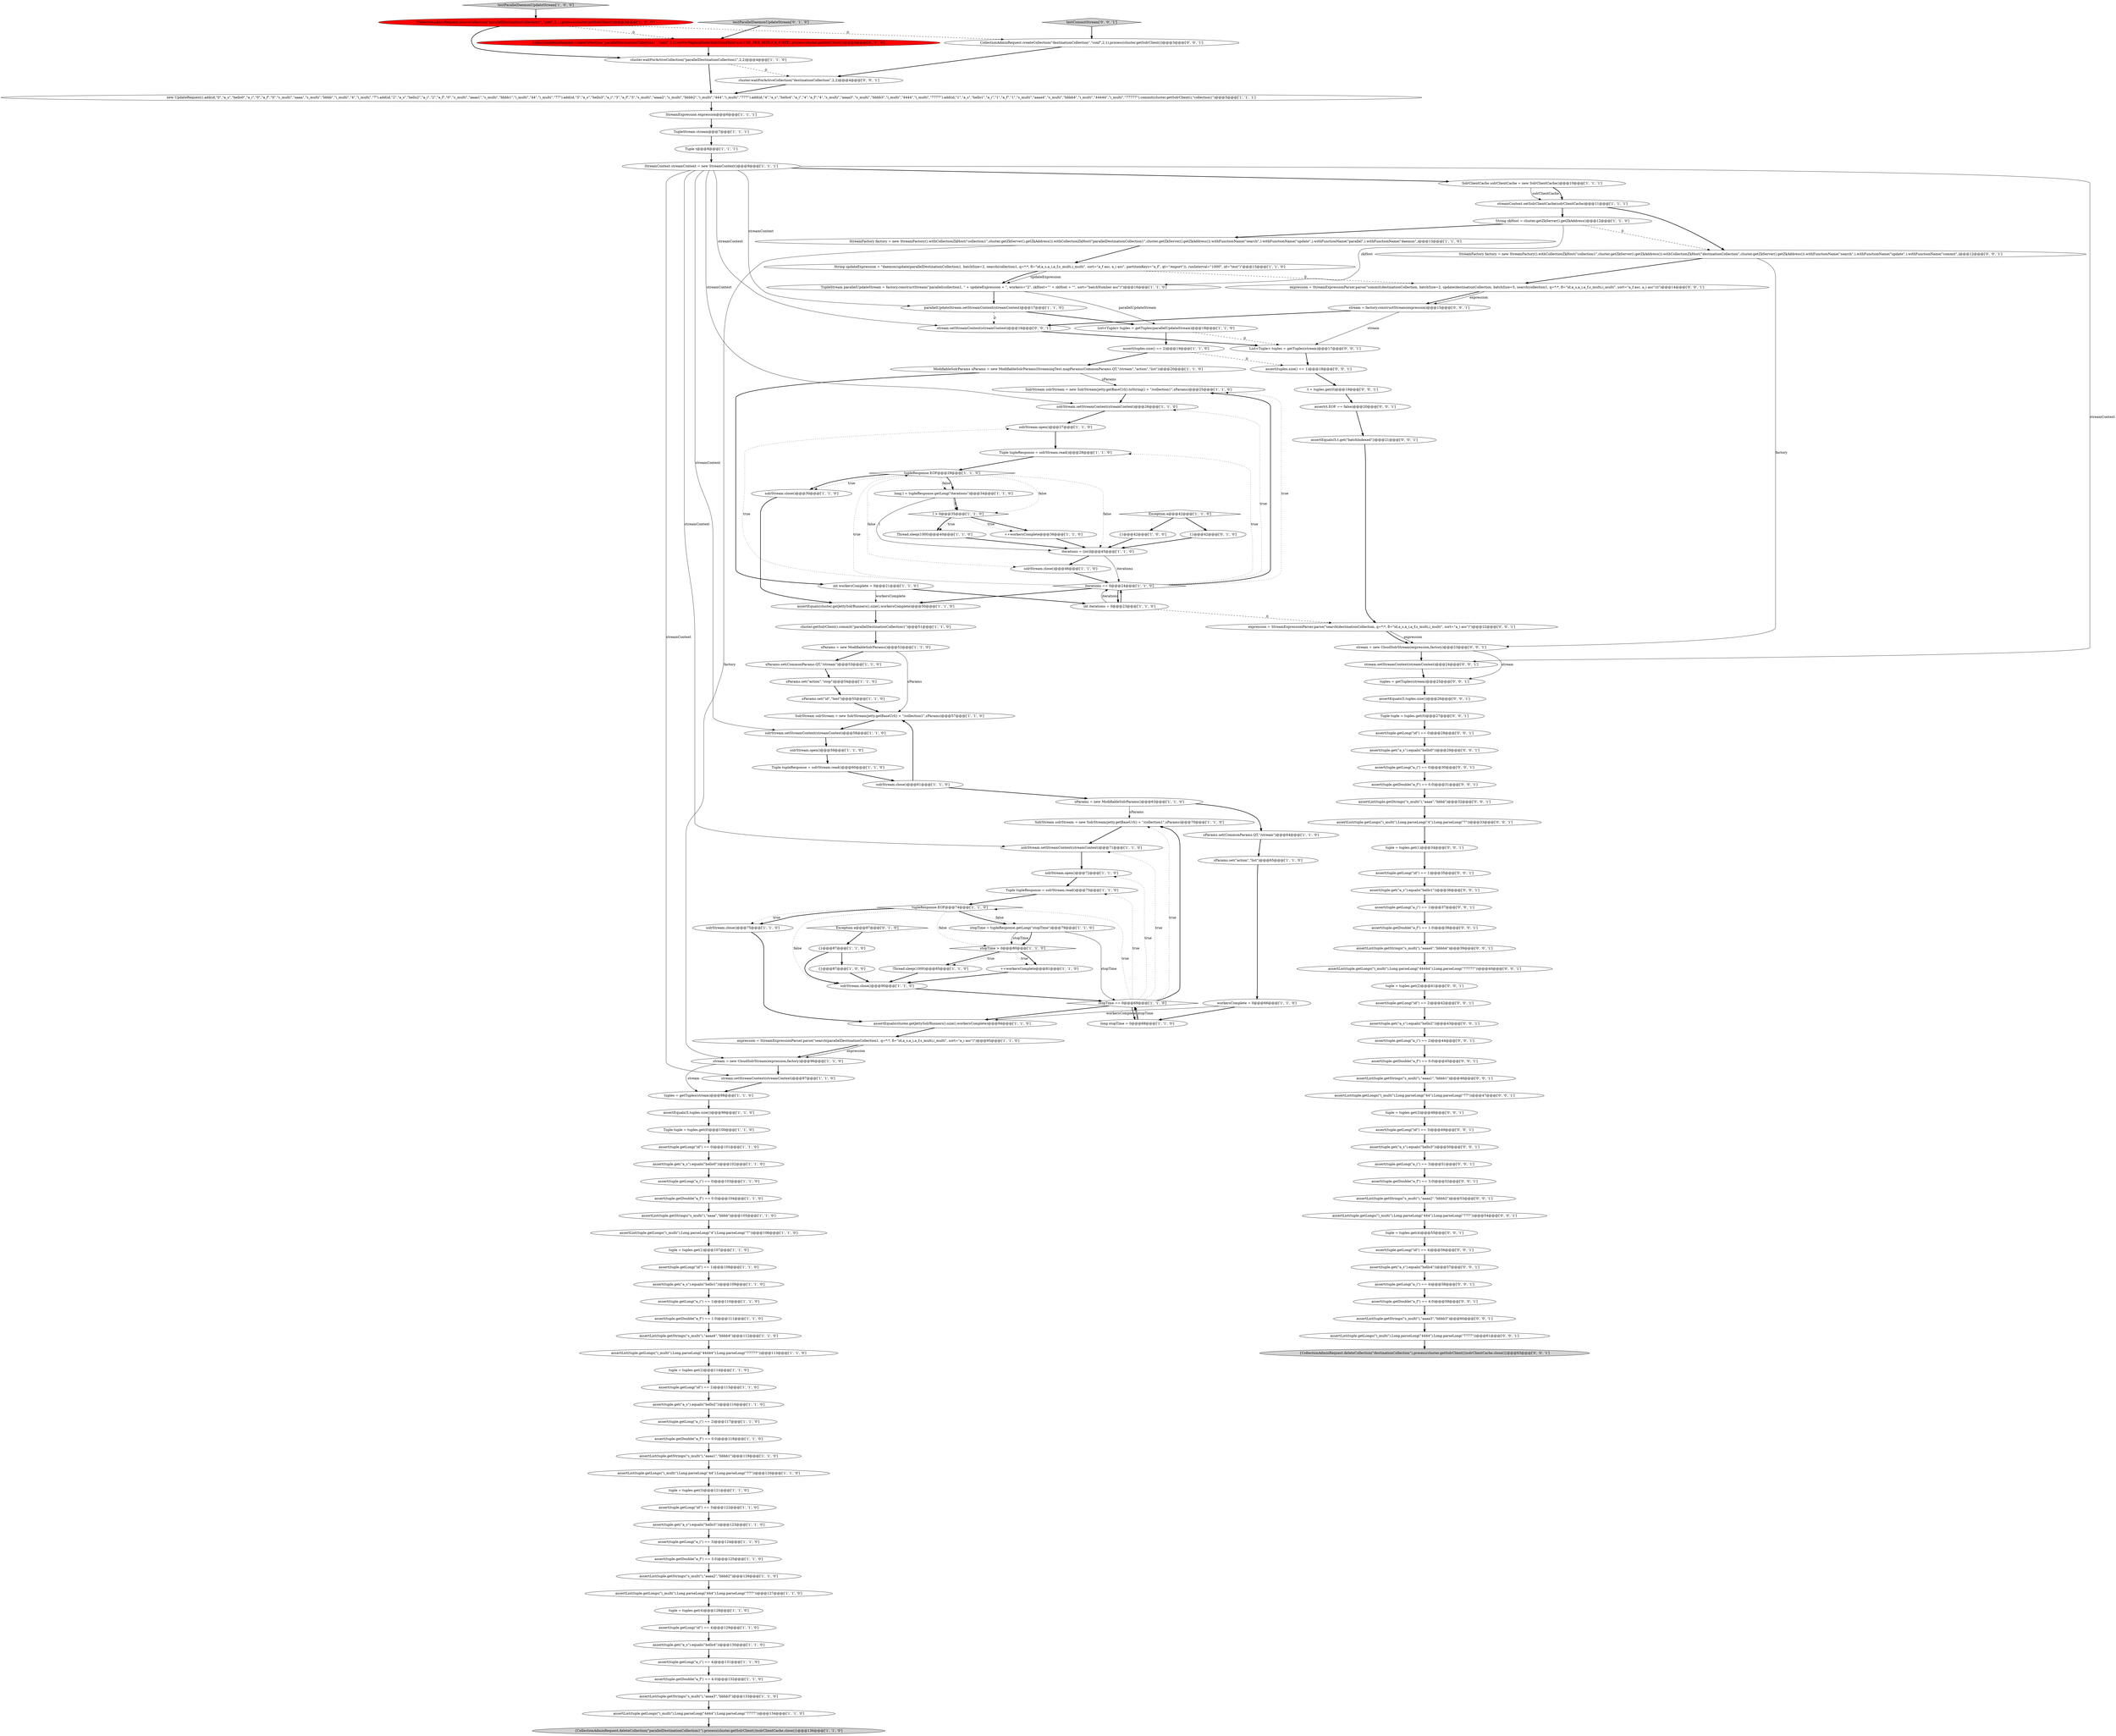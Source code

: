 digraph {
62 [style = filled, label = "solrStream.close()@@@30@@@['1', '1', '0']", fillcolor = white, shape = ellipse image = "AAA0AAABBB1BBB"];
83 [style = filled, label = "{CollectionAdminRequest.deleteCollection(\"parallelDestinationCollection1\").process(cluster.getSolrClient())solrClientCache.close()}@@@136@@@['1', '1', '0']", fillcolor = lightgray, shape = ellipse image = "AAA0AAABBB1BBB"];
85 [style = filled, label = "solrStream.setStreamContext(streamContext)@@@58@@@['1', '1', '0']", fillcolor = white, shape = ellipse image = "AAA0AAABBB1BBB"];
129 [style = filled, label = "assert(tuple.getDouble(\"a_f\") == 0.0)@@@45@@@['0', '0', '1']", fillcolor = white, shape = ellipse image = "AAA0AAABBB3BBB"];
122 [style = filled, label = "assertList(tuple.getStrings(\"s_multi\"),\"aaaa\",\"bbbb\")@@@32@@@['0', '0', '1']", fillcolor = white, shape = ellipse image = "AAA0AAABBB3BBB"];
76 [style = filled, label = "TupleStream stream@@@7@@@['1', '1', '1']", fillcolor = white, shape = ellipse image = "AAA0AAABBB1BBB"];
107 [style = filled, label = "Exception e@@@87@@@['0', '1', '0']", fillcolor = white, shape = diamond image = "AAA0AAABBB2BBB"];
51 [style = filled, label = "workersComplete = 0@@@66@@@['1', '1', '0']", fillcolor = white, shape = ellipse image = "AAA0AAABBB1BBB"];
148 [style = filled, label = "assert(tuple.getLong(\"a_i\") == 1)@@@37@@@['0', '0', '1']", fillcolor = white, shape = ellipse image = "AAA0AAABBB3BBB"];
109 [style = filled, label = "{}@@@42@@@['0', '1', '0']", fillcolor = white, shape = ellipse image = "AAA0AAABBB2BBB"];
157 [style = filled, label = "tuple = tuples.get(2)@@@41@@@['0', '0', '1']", fillcolor = white, shape = ellipse image = "AAA0AAABBB3BBB"];
43 [style = filled, label = "SolrStream solrStream = new SolrStream(jetty.getBaseUrl() + \"/collection1\",sParams)@@@57@@@['1', '1', '0']", fillcolor = white, shape = ellipse image = "AAA0AAABBB1BBB"];
23 [style = filled, label = "assert(tuple.get(\"a_s\").equals(\"hello4\"))@@@130@@@['1', '1', '0']", fillcolor = white, shape = ellipse image = "AAA0AAABBB1BBB"];
48 [style = filled, label = "{}@@@87@@@['1', '1', '0']", fillcolor = white, shape = ellipse image = "AAA0AAABBB1BBB"];
73 [style = filled, label = "assert(tuple.getLong(\"a_i\") == 3)@@@124@@@['1', '1', '0']", fillcolor = white, shape = ellipse image = "AAA0AAABBB1BBB"];
108 [style = filled, label = "testParallelDaemonUpdateStream['0', '1', '0']", fillcolor = lightgray, shape = diamond image = "AAA0AAABBB2BBB"];
16 [style = filled, label = "assert(tuple.getLong(\"a_i\") == 4)@@@131@@@['1', '1', '0']", fillcolor = white, shape = ellipse image = "AAA0AAABBB1BBB"];
2 [style = filled, label = "assert(tuple.get(\"a_s\").equals(\"hello1\"))@@@109@@@['1', '1', '0']", fillcolor = white, shape = ellipse image = "AAA0AAABBB1BBB"];
59 [style = filled, label = "stopTime > 0@@@80@@@['1', '1', '0']", fillcolor = white, shape = diamond image = "AAA0AAABBB1BBB"];
149 [style = filled, label = "assert(tuple.getDouble(\"a_f\") == 0.0)@@@31@@@['0', '0', '1']", fillcolor = white, shape = ellipse image = "AAA0AAABBB3BBB"];
24 [style = filled, label = "assert(tuple.getLong(\"a_i\") == 0)@@@103@@@['1', '1', '0']", fillcolor = white, shape = ellipse image = "AAA0AAABBB1BBB"];
87 [style = filled, label = "tuple = tuples.get(2)@@@114@@@['1', '1', '0']", fillcolor = white, shape = ellipse image = "AAA0AAABBB1BBB"];
144 [style = filled, label = "tuple = tuples.get(1)@@@34@@@['0', '0', '1']", fillcolor = white, shape = ellipse image = "AAA0AAABBB3BBB"];
47 [style = filled, label = "assertList(tuple.getLongs(\"i_multi\"),Long.parseLong(\"44\"),Long.parseLong(\"77\"))@@@120@@@['1', '1', '0']", fillcolor = white, shape = ellipse image = "AAA0AAABBB1BBB"];
86 [style = filled, label = "solrStream.close()@@@90@@@['1', '1', '0']", fillcolor = white, shape = ellipse image = "AAA0AAABBB1BBB"];
6 [style = filled, label = "assert(tuple.getDouble(\"a_f\") == 1.0)@@@111@@@['1', '1', '0']", fillcolor = white, shape = ellipse image = "AAA0AAABBB1BBB"];
9 [style = filled, label = "++workersComplete@@@36@@@['1', '1', '0']", fillcolor = white, shape = ellipse image = "AAA0AAABBB1BBB"];
14 [style = filled, label = "solrStream.close()@@@61@@@['1', '1', '0']", fillcolor = white, shape = ellipse image = "AAA0AAABBB1BBB"];
135 [style = filled, label = "assert(tuple.getLong(\"a_i\") == 3)@@@51@@@['0', '0', '1']", fillcolor = white, shape = ellipse image = "AAA0AAABBB3BBB"];
147 [style = filled, label = "assertList(tuple.getLongs(\"i_multi\"),Long.parseLong(\"44444\"),Long.parseLong(\"77777\"))@@@40@@@['0', '0', '1']", fillcolor = white, shape = ellipse image = "AAA0AAABBB3BBB"];
95 [style = filled, label = "assert(tuple.getLong(\"id\") == 0)@@@101@@@['1', '1', '0']", fillcolor = white, shape = ellipse image = "AAA0AAABBB1BBB"];
120 [style = filled, label = "assertList(tuple.getStrings(\"s_multi\"),\"aaaa1\",\"bbbb1\")@@@46@@@['0', '0', '1']", fillcolor = white, shape = ellipse image = "AAA0AAABBB3BBB"];
11 [style = filled, label = "sParams = new ModifiableSolrParams()@@@52@@@['1', '1', '0']", fillcolor = white, shape = ellipse image = "AAA0AAABBB1BBB"];
141 [style = filled, label = "t = tuples.get(0)@@@19@@@['0', '0', '1']", fillcolor = white, shape = ellipse image = "AAA0AAABBB3BBB"];
79 [style = filled, label = "assert(tuple.getLong(\"id\") == 3)@@@122@@@['1', '1', '0']", fillcolor = white, shape = ellipse image = "AAA0AAABBB1BBB"];
127 [style = filled, label = "assert(tuple.getDouble(\"a_f\") == 3.0)@@@52@@@['0', '0', '1']", fillcolor = white, shape = ellipse image = "AAA0AAABBB3BBB"];
114 [style = filled, label = "assertList(tuple.getLongs(\"i_multi\"),Long.parseLong(\"44\"),Long.parseLong(\"77\"))@@@47@@@['0', '0', '1']", fillcolor = white, shape = ellipse image = "AAA0AAABBB3BBB"];
27 [style = filled, label = "sParams.set(\"action\",\"list\")@@@65@@@['1', '1', '0']", fillcolor = white, shape = ellipse image = "AAA0AAABBB1BBB"];
65 [style = filled, label = "StreamExpression expression@@@6@@@['1', '1', '1']", fillcolor = white, shape = ellipse image = "AAA0AAABBB1BBB"];
93 [style = filled, label = "testParallelDaemonUpdateStream['1', '0', '0']", fillcolor = lightgray, shape = diamond image = "AAA0AAABBB1BBB"];
10 [style = filled, label = "expression = StreamExpressionParser.parse(\"search(parallelDestinationCollection1, q=*:*, fl=\"id,a_s,a_i,a_f,s_multi,i_multi\", sort=\"a_i asc\")\")@@@95@@@['1', '1', '0']", fillcolor = white, shape = ellipse image = "AAA0AAABBB1BBB"];
22 [style = filled, label = "sParams.set(CommonParams.QT,\"/stream\")@@@53@@@['1', '1', '0']", fillcolor = white, shape = ellipse image = "AAA0AAABBB1BBB"];
63 [style = filled, label = "assert(tuple.getDouble(\"a_f\") == 0.0)@@@118@@@['1', '1', '0']", fillcolor = white, shape = ellipse image = "AAA0AAABBB1BBB"];
42 [style = filled, label = "parallelUpdateStream.setStreamContext(streamContext)@@@17@@@['1', '1', '0']", fillcolor = white, shape = ellipse image = "AAA0AAABBB1BBB"];
140 [style = filled, label = "testCommitStream['0', '0', '1']", fillcolor = lightgray, shape = diamond image = "AAA0AAABBB3BBB"];
17 [style = filled, label = "assertEquals(cluster.getJettySolrRunners().size(),workersComplete)@@@94@@@['1', '1', '0']", fillcolor = white, shape = ellipse image = "AAA0AAABBB1BBB"];
12 [style = filled, label = "assertList(tuple.getLongs(\"i_multi\"),Long.parseLong(\"44444\"),Long.parseLong(\"77777\"))@@@113@@@['1', '1', '0']", fillcolor = white, shape = ellipse image = "AAA0AAABBB1BBB"];
44 [style = filled, label = "assertList(tuple.getStrings(\"s_multi\"),\"aaaa3\",\"bbbb3\")@@@133@@@['1', '1', '0']", fillcolor = white, shape = ellipse image = "AAA0AAABBB1BBB"];
41 [style = filled, label = "Exception e@@@42@@@['1', '1', '0']", fillcolor = white, shape = diamond image = "AAA0AAABBB1BBB"];
15 [style = filled, label = "assert(tuple.getDouble(\"a_f\") == 0.0)@@@104@@@['1', '1', '0']", fillcolor = white, shape = ellipse image = "AAA0AAABBB1BBB"];
92 [style = filled, label = "StreamContext streamContext = new StreamContext()@@@9@@@['1', '1', '1']", fillcolor = white, shape = ellipse image = "AAA0AAABBB1BBB"];
121 [style = filled, label = "stream.setStreamContext(streamContext)@@@24@@@['0', '0', '1']", fillcolor = white, shape = ellipse image = "AAA0AAABBB3BBB"];
52 [style = filled, label = "assert(tuple.getLong(\"a_i\") == 1)@@@110@@@['1', '1', '0']", fillcolor = white, shape = ellipse image = "AAA0AAABBB1BBB"];
158 [style = filled, label = "assert(tuple.get(\"a_s\").equals(\"hello2\"))@@@43@@@['0', '0', '1']", fillcolor = white, shape = ellipse image = "AAA0AAABBB3BBB"];
71 [style = filled, label = "assert(tuple.get(\"a_s\").equals(\"hello0\"))@@@102@@@['1', '1', '0']", fillcolor = white, shape = ellipse image = "AAA0AAABBB1BBB"];
49 [style = filled, label = "assertEquals(5,tuples.size())@@@99@@@['1', '1', '0']", fillcolor = white, shape = ellipse image = "AAA0AAABBB1BBB"];
132 [style = filled, label = "assert(tuple.getDouble(\"a_f\") == 4.0)@@@59@@@['0', '0', '1']", fillcolor = white, shape = ellipse image = "AAA0AAABBB3BBB"];
38 [style = filled, label = "assert(tuple.get(\"a_s\").equals(\"hello2\"))@@@116@@@['1', '1', '0']", fillcolor = white, shape = ellipse image = "AAA0AAABBB1BBB"];
4 [style = filled, label = "solrStream.open()@@@72@@@['1', '1', '0']", fillcolor = white, shape = ellipse image = "AAA0AAABBB1BBB"];
77 [style = filled, label = "Tuple t@@@8@@@['1', '1', '1']", fillcolor = white, shape = ellipse image = "AAA0AAABBB1BBB"];
101 [style = filled, label = "cluster.waitForActiveCollection(\"parallelDestinationCollection1\",2,2)@@@4@@@['1', '1', '0']", fillcolor = white, shape = ellipse image = "AAA0AAABBB1BBB"];
139 [style = filled, label = "assertList(tuple.getLongs(\"i_multi\"),Long.parseLong(\"4444\"),Long.parseLong(\"7777\"))@@@61@@@['0', '0', '1']", fillcolor = white, shape = ellipse image = "AAA0AAABBB3BBB"];
37 [style = filled, label = "tuple = tuples.get(1)@@@107@@@['1', '1', '0']", fillcolor = white, shape = ellipse image = "AAA0AAABBB1BBB"];
53 [style = filled, label = "String zkHost = cluster.getZkServer().getZkAddress()@@@12@@@['1', '1', '0']", fillcolor = white, shape = ellipse image = "AAA0AAABBB1BBB"];
66 [style = filled, label = "Tuple tuple = tuples.get(0)@@@100@@@['1', '1', '0']", fillcolor = white, shape = ellipse image = "AAA0AAABBB1BBB"];
54 [style = filled, label = "assert(tuple.getLong(\"a_i\") == 2)@@@117@@@['1', '1', '0']", fillcolor = white, shape = ellipse image = "AAA0AAABBB1BBB"];
88 [style = filled, label = "Thread.sleep(1000)@@@40@@@['1', '1', '0']", fillcolor = white, shape = ellipse image = "AAA0AAABBB1BBB"];
7 [style = filled, label = "SolrStream solrStream = new SolrStream(jetty.getBaseUrl().toString() + \"/collection1\",sParams)@@@25@@@['1', '1', '0']", fillcolor = white, shape = ellipse image = "AAA0AAABBB1BBB"];
32 [style = filled, label = "TupleStream parallelUpdateStream = factory.constructStream(\"parallel(collection1, \" + updateExpression + \", workers=\"2\", zkHost=\"\" + zkHost + \"\", sort=\"batchNumber asc\")\")@@@16@@@['1', '1', '0']", fillcolor = white, shape = ellipse image = "AAA0AAABBB1BBB"];
138 [style = filled, label = "assert(tuple.getLong(\"a_i\") == 0)@@@30@@@['0', '0', '1']", fillcolor = white, shape = ellipse image = "AAA0AAABBB3BBB"];
61 [style = filled, label = "int workersComplete = 0@@@21@@@['1', '1', '0']", fillcolor = white, shape = ellipse image = "AAA0AAABBB1BBB"];
45 [style = filled, label = "solrStream.setStreamContext(streamContext)@@@26@@@['1', '1', '0']", fillcolor = white, shape = ellipse image = "AAA0AAABBB1BBB"];
35 [style = filled, label = "l > 0@@@35@@@['1', '1', '0']", fillcolor = white, shape = diamond image = "AAA0AAABBB1BBB"];
94 [style = filled, label = "StreamFactory factory = new StreamFactory().withCollectionZkHost(\"collection1\",cluster.getZkServer().getZkAddress()).withCollectionZkHost(\"parallelDestinationCollection1\",cluster.getZkServer().getZkAddress()).withFunctionName(\"search\",).withFunctionName(\"update\",).withFunctionName(\"parallel\",).withFunctionName(\"daemon\",)@@@13@@@['1', '1', '0']", fillcolor = white, shape = ellipse image = "AAA0AAABBB1BBB"];
150 [style = filled, label = "stream = factory.constructStream(expression)@@@15@@@['0', '0', '1']", fillcolor = white, shape = ellipse image = "AAA0AAABBB3BBB"];
123 [style = filled, label = "tuples = getTuples(stream)@@@25@@@['0', '0', '1']", fillcolor = white, shape = ellipse image = "AAA0AAABBB3BBB"];
96 [style = filled, label = "assert(tuple.getLong(\"id\") == 4)@@@129@@@['1', '1', '0']", fillcolor = white, shape = ellipse image = "AAA0AAABBB1BBB"];
159 [style = filled, label = "assert(tuple.getDouble(\"a_f\") == 1.0)@@@38@@@['0', '0', '1']", fillcolor = white, shape = ellipse image = "AAA0AAABBB3BBB"];
89 [style = filled, label = "int iterations = 0@@@23@@@['1', '1', '0']", fillcolor = white, shape = ellipse image = "AAA0AAABBB1BBB"];
60 [style = filled, label = "stopTime = tupleResponse.getLong(\"stopTime\")@@@79@@@['1', '1', '0']", fillcolor = white, shape = ellipse image = "AAA0AAABBB1BBB"];
78 [style = filled, label = "tupleResponse.EOF@@@29@@@['1', '1', '0']", fillcolor = white, shape = diamond image = "AAA0AAABBB1BBB"];
113 [style = filled, label = "assertList(tuple.getStrings(\"s_multi\"),\"aaaa2\",\"bbbb2\")@@@53@@@['0', '0', '1']", fillcolor = white, shape = ellipse image = "AAA0AAABBB3BBB"];
115 [style = filled, label = "assert(tuple.getLong(\"a_i\") == 4)@@@58@@@['0', '0', '1']", fillcolor = white, shape = ellipse image = "AAA0AAABBB3BBB"];
161 [style = filled, label = "tuple = tuples.get(4)@@@55@@@['0', '0', '1']", fillcolor = white, shape = ellipse image = "AAA0AAABBB3BBB"];
163 [style = filled, label = "assert(tuple.getLong(\"a_i\") == 2)@@@44@@@['0', '0', '1']", fillcolor = white, shape = ellipse image = "AAA0AAABBB3BBB"];
8 [style = filled, label = "stream = new CloudSolrStream(expression,factory)@@@96@@@['1', '1', '0']", fillcolor = white, shape = ellipse image = "AAA0AAABBB1BBB"];
80 [style = filled, label = "assertList(tuple.getStrings(\"s_multi\"),\"aaaa4\",\"bbbb4\")@@@112@@@['1', '1', '0']", fillcolor = white, shape = ellipse image = "AAA0AAABBB1BBB"];
136 [style = filled, label = "StreamFactory factory = new StreamFactory().withCollectionZkHost(\"collection1\",cluster.getZkServer().getZkAddress()).withCollectionZkHost(\"destinationCollection\",cluster.getZkServer().getZkAddress()).withFunctionName(\"search\",).withFunctionName(\"update\",).withFunctionName(\"commit\",)@@@12@@@['0', '0', '1']", fillcolor = white, shape = ellipse image = "AAA0AAABBB3BBB"];
70 [style = filled, label = "ModifiableSolrParams sParams = new ModifiableSolrParams(StreamingTest.mapParams(CommonParams.QT,\"/stream\",\"action\",\"list\"))@@@20@@@['1', '1', '0']", fillcolor = white, shape = ellipse image = "AAA0AAABBB1BBB"];
1 [style = filled, label = "CollectionAdminRequest.createCollection(\"parallelDestinationCollection1\",\"conf\",2,1).process(cluster.getSolrClient())@@@3@@@['1', '0', '0']", fillcolor = red, shape = ellipse image = "AAA1AAABBB1BBB"];
39 [style = filled, label = "assert(tuple.getDouble(\"a_f\") == 3.0)@@@125@@@['1', '1', '0']", fillcolor = white, shape = ellipse image = "AAA0AAABBB1BBB"];
118 [style = filled, label = "expression = StreamExpressionParser.parse(\"search(destinationCollection, q=*:*, fl=\"id,a_s,a_i,a_f,s_multi,i_multi\", sort=\"a_i asc\")\")@@@22@@@['0', '0', '1']", fillcolor = white, shape = ellipse image = "AAA0AAABBB3BBB"];
105 [style = filled, label = "assertList(tuple.getStrings(\"s_multi\"),\"aaaa\",\"bbbb\")@@@105@@@['1', '1', '0']", fillcolor = white, shape = ellipse image = "AAA0AAABBB1BBB"];
100 [style = filled, label = "iterations == 0@@@24@@@['1', '1', '0']", fillcolor = white, shape = diamond image = "AAA0AAABBB1BBB"];
5 [style = filled, label = "solrStream.open()@@@27@@@['1', '1', '0']", fillcolor = white, shape = ellipse image = "AAA0AAABBB1BBB"];
104 [style = filled, label = "SolrStream solrStream = new SolrStream(jetty.getBaseUrl() + \"/collection1\",sParams)@@@70@@@['1', '1', '0']", fillcolor = white, shape = ellipse image = "AAA0AAABBB1BBB"];
98 [style = filled, label = "long l = tupleResponse.getLong(\"iterations\")@@@34@@@['1', '1', '0']", fillcolor = white, shape = ellipse image = "AAA0AAABBB1BBB"];
110 [style = filled, label = "CollectionAdminRequest.createCollection(\"parallelDestinationCollection1\",\"conf\",2,1).setPerReplicaState(SolrCloudTestCase.USE_PER_REPLICA_STATE).process(cluster.getSolrClient())@@@3@@@['0', '1', '0']", fillcolor = red, shape = ellipse image = "AAA1AAABBB2BBB"];
56 [style = filled, label = "solrStream.close()@@@46@@@['1', '1', '0']", fillcolor = white, shape = ellipse image = "AAA0AAABBB1BBB"];
134 [style = filled, label = "assert(tuple.getLong(\"id\") == 0)@@@28@@@['0', '0', '1']", fillcolor = white, shape = ellipse image = "AAA0AAABBB3BBB"];
128 [style = filled, label = "CollectionAdminRequest.createCollection(\"destinationCollection\",\"conf\",2,1).process(cluster.getSolrClient())@@@3@@@['0', '0', '1']", fillcolor = white, shape = ellipse image = "AAA0AAABBB3BBB"];
145 [style = filled, label = "assert(tuple.getLong(\"id\") == 3)@@@49@@@['0', '0', '1']", fillcolor = white, shape = ellipse image = "AAA0AAABBB3BBB"];
152 [style = filled, label = "assertEquals(5,tuples.size())@@@26@@@['0', '0', '1']", fillcolor = white, shape = ellipse image = "AAA0AAABBB3BBB"];
31 [style = filled, label = "streamContext.setSolrClientCache(solrClientCache)@@@11@@@['1', '1', '1']", fillcolor = white, shape = ellipse image = "AAA0AAABBB1BBB"];
131 [style = filled, label = "assert(tuple.get(\"a_s\").equals(\"hello0\"))@@@29@@@['0', '0', '1']", fillcolor = white, shape = ellipse image = "AAA0AAABBB3BBB"];
19 [style = filled, label = "sParams = new ModifiableSolrParams()@@@63@@@['1', '1', '0']", fillcolor = white, shape = ellipse image = "AAA0AAABBB1BBB"];
67 [style = filled, label = "String updateExpression = \"daemon(update(parallelDestinationCollection1, batchSize=2, search(collection1, q=*:*, fl=\"id,a_s,a_i,a_f,s_multi,i_multi\", sort=\"a_f asc, a_i asc\", partitionKeys=\"a_f\", qt=\"/export\")), runInterval=\"1000\", id=\"test\")\"@@@15@@@['1', '1', '0']", fillcolor = white, shape = ellipse image = "AAA0AAABBB1BBB"];
69 [style = filled, label = "tuple = tuples.get(4)@@@128@@@['1', '1', '0']", fillcolor = white, shape = ellipse image = "AAA0AAABBB1BBB"];
68 [style = filled, label = "assertList(tuple.getLongs(\"i_multi\"),Long.parseLong(\"4444\"),Long.parseLong(\"7777\"))@@@134@@@['1', '1', '0']", fillcolor = white, shape = ellipse image = "AAA0AAABBB1BBB"];
160 [style = filled, label = "assert(tuples.size() == 1)@@@18@@@['0', '0', '1']", fillcolor = white, shape = ellipse image = "AAA0AAABBB3BBB"];
103 [style = filled, label = "assertEquals(cluster.getJettySolrRunners().size(),workersComplete)@@@50@@@['1', '1', '0']", fillcolor = white, shape = ellipse image = "AAA0AAABBB1BBB"];
133 [style = filled, label = "stream = new CloudSolrStream(expression,factory)@@@23@@@['0', '0', '1']", fillcolor = white, shape = ellipse image = "AAA0AAABBB3BBB"];
74 [style = filled, label = "sParams.set(\"action\",\"stop\")@@@54@@@['1', '1', '0']", fillcolor = white, shape = ellipse image = "AAA0AAABBB1BBB"];
102 [style = filled, label = "tuples = getTuples(stream)@@@98@@@['1', '1', '0']", fillcolor = white, shape = ellipse image = "AAA0AAABBB1BBB"];
116 [style = filled, label = "Tuple tuple = tuples.get(0)@@@27@@@['0', '0', '1']", fillcolor = white, shape = ellipse image = "AAA0AAABBB3BBB"];
90 [style = filled, label = "assertList(tuple.getLongs(\"i_multi\"),Long.parseLong(\"444\"),Long.parseLong(\"777\"))@@@127@@@['1', '1', '0']", fillcolor = white, shape = ellipse image = "AAA0AAABBB1BBB"];
20 [style = filled, label = "assert(tuples.size() == 2)@@@19@@@['1', '1', '0']", fillcolor = white, shape = ellipse image = "AAA0AAABBB1BBB"];
0 [style = filled, label = "tupleResponse.EOF@@@74@@@['1', '1', '0']", fillcolor = white, shape = diamond image = "AAA0AAABBB1BBB"];
106 [style = filled, label = "iterations = (int)l@@@45@@@['1', '1', '0']", fillcolor = white, shape = ellipse image = "AAA0AAABBB1BBB"];
156 [style = filled, label = "List<Tuple> tuples = getTuples(stream)@@@17@@@['0', '0', '1']", fillcolor = white, shape = ellipse image = "AAA0AAABBB3BBB"];
29 [style = filled, label = "Tuple tupleResponse = solrStream.read()@@@60@@@['1', '1', '0']", fillcolor = white, shape = ellipse image = "AAA0AAABBB1BBB"];
143 [style = filled, label = "assert(tuple.get(\"a_s\").equals(\"hello4\"))@@@57@@@['0', '0', '1']", fillcolor = white, shape = ellipse image = "AAA0AAABBB3BBB"];
72 [style = filled, label = "Thread.sleep(1000)@@@85@@@['1', '1', '0']", fillcolor = white, shape = ellipse image = "AAA0AAABBB1BBB"];
33 [style = filled, label = "{}@@@87@@@['1', '0', '0']", fillcolor = white, shape = ellipse image = "AAA0AAABBB1BBB"];
40 [style = filled, label = "{}@@@42@@@['1', '0', '0']", fillcolor = white, shape = ellipse image = "AAA0AAABBB1BBB"];
34 [style = filled, label = "solrStream.close()@@@75@@@['1', '1', '0']", fillcolor = white, shape = ellipse image = "AAA0AAABBB1BBB"];
84 [style = filled, label = "++workersComplete@@@81@@@['1', '1', '0']", fillcolor = white, shape = ellipse image = "AAA0AAABBB1BBB"];
28 [style = filled, label = "tuple = tuples.get(3)@@@121@@@['1', '1', '0']", fillcolor = white, shape = ellipse image = "AAA0AAABBB1BBB"];
46 [style = filled, label = "assert(tuple.getLong(\"id\") == 2)@@@115@@@['1', '1', '0']", fillcolor = white, shape = ellipse image = "AAA0AAABBB1BBB"];
21 [style = filled, label = "cluster.getSolrClient().commit(\"parallelDestinationCollection1\")@@@51@@@['1', '1', '0']", fillcolor = white, shape = ellipse image = "AAA0AAABBB1BBB"];
25 [style = filled, label = "Tuple tupleResponse = solrStream.read()@@@28@@@['1', '1', '0']", fillcolor = white, shape = ellipse image = "AAA0AAABBB1BBB"];
99 [style = filled, label = "assertList(tuple.getStrings(\"s_multi\"),\"aaaa2\",\"bbbb2\")@@@126@@@['1', '1', '0']", fillcolor = white, shape = ellipse image = "AAA0AAABBB1BBB"];
151 [style = filled, label = "expression = StreamExpressionParser.parse(\"commit(destinationCollection, batchSize=2, update(destinationCollection, batchSize=5, search(collection1, q=*:*, fl=\"id,a_s,a_i,a_f,s_multi,i_multi\", sort=\"a_f asc, a_i asc\")))\")@@@14@@@['0', '0', '1']", fillcolor = white, shape = ellipse image = "AAA0AAABBB3BBB"];
124 [style = filled, label = "assert(tuple.get(\"a_s\").equals(\"hello3\"))@@@50@@@['0', '0', '1']", fillcolor = white, shape = ellipse image = "AAA0AAABBB3BBB"];
154 [style = filled, label = "tuple = tuples.get(3)@@@48@@@['0', '0', '1']", fillcolor = white, shape = ellipse image = "AAA0AAABBB3BBB"];
55 [style = filled, label = "List<Tuple> tuples = getTuples(parallelUpdateStream)@@@18@@@['1', '1', '0']", fillcolor = white, shape = ellipse image = "AAA0AAABBB1BBB"];
50 [style = filled, label = "long stopTime = 0@@@68@@@['1', '1', '0']", fillcolor = white, shape = ellipse image = "AAA0AAABBB1BBB"];
3 [style = filled, label = "assert(tuple.getDouble(\"a_f\") == 4.0)@@@132@@@['1', '1', '0']", fillcolor = white, shape = ellipse image = "AAA0AAABBB1BBB"];
117 [style = filled, label = "{CollectionAdminRequest.deleteCollection(\"destinationCollection\").process(cluster.getSolrClient())solrClientCache.close()}@@@63@@@['0', '0', '1']", fillcolor = lightgray, shape = ellipse image = "AAA0AAABBB3BBB"];
82 [style = filled, label = "assert(tuple.getLong(\"id\") == 1)@@@108@@@['1', '1', '0']", fillcolor = white, shape = ellipse image = "AAA0AAABBB1BBB"];
26 [style = filled, label = "assert(tuple.get(\"a_s\").equals(\"hello3\"))@@@123@@@['1', '1', '0']", fillcolor = white, shape = ellipse image = "AAA0AAABBB1BBB"];
146 [style = filled, label = "assert(tuple.getLong(\"id\") == 4)@@@56@@@['0', '0', '1']", fillcolor = white, shape = ellipse image = "AAA0AAABBB3BBB"];
57 [style = filled, label = "new UpdateRequest().add(id,\"0\",\"a_s\",\"hello0\",\"a_i\",\"0\",\"a_f\",\"0\",\"s_multi\",\"aaaa\",\"s_multi\",\"bbbb\",\"i_multi\",\"4\",\"i_multi\",\"7\").add(id,\"2\",\"a_s\",\"hello2\",\"a_i\",\"2\",\"a_f\",\"0\",\"s_multi\",\"aaaa1\",\"s_multi\",\"bbbb1\",\"i_multi\",\"44\",\"i_multi\",\"77\").add(id,\"3\",\"a_s\",\"hello3\",\"a_i\",\"3\",\"a_f\",\"3\",\"s_multi\",\"aaaa2\",\"s_multi\",\"bbbb2\",\"i_multi\",\"444\",\"i_multi\",\"777\").add(id,\"4\",\"a_s\",\"hello4\",\"a_i\",\"4\",\"a_f\",\"4\",\"s_multi\",\"aaaa3\",\"s_multi\",\"bbbb3\",\"i_multi\",\"4444\",\"i_multi\",\"7777\").add(id,\"1\",\"a_s\",\"hello1\",\"a_i\",\"1\",\"a_f\",\"1\",\"s_multi\",\"aaaa4\",\"s_multi\",\"bbbb4\",\"i_multi\",\"44444\",\"i_multi\",\"77777\").commit(cluster.getSolrClient(),\"collection1\")@@@5@@@['1', '1', '1']", fillcolor = white, shape = ellipse image = "AAA0AAABBB1BBB"];
91 [style = filled, label = "assertList(tuple.getStrings(\"s_multi\"),\"aaaa1\",\"bbbb1\")@@@119@@@['1', '1', '0']", fillcolor = white, shape = ellipse image = "AAA0AAABBB1BBB"];
155 [style = filled, label = "cluster.waitForActiveCollection(\"destinationCollection\",2,2)@@@4@@@['0', '0', '1']", fillcolor = white, shape = ellipse image = "AAA0AAABBB3BBB"];
58 [style = filled, label = "sParams.set(CommonParams.QT,\"/stream\")@@@64@@@['1', '1', '0']", fillcolor = white, shape = ellipse image = "AAA0AAABBB1BBB"];
64 [style = filled, label = "solrStream.setStreamContext(streamContext)@@@71@@@['1', '1', '0']", fillcolor = white, shape = ellipse image = "AAA0AAABBB1BBB"];
137 [style = filled, label = "assert(tuple.getLong(\"id\") == 2)@@@42@@@['0', '0', '1']", fillcolor = white, shape = ellipse image = "AAA0AAABBB3BBB"];
18 [style = filled, label = "solrStream.open()@@@59@@@['1', '1', '0']", fillcolor = white, shape = ellipse image = "AAA0AAABBB1BBB"];
126 [style = filled, label = "assertList(tuple.getStrings(\"s_multi\"),\"aaaa3\",\"bbbb3\")@@@60@@@['0', '0', '1']", fillcolor = white, shape = ellipse image = "AAA0AAABBB3BBB"];
119 [style = filled, label = "stream.setStreamContext(streamContext)@@@16@@@['0', '0', '1']", fillcolor = white, shape = ellipse image = "AAA0AAABBB3BBB"];
130 [style = filled, label = "assert(t.EOF == false)@@@20@@@['0', '0', '1']", fillcolor = white, shape = ellipse image = "AAA0AAABBB3BBB"];
111 [style = filled, label = "assert(tuple.getLong(\"id\") == 1)@@@35@@@['0', '0', '1']", fillcolor = white, shape = ellipse image = "AAA0AAABBB3BBB"];
13 [style = filled, label = "stopTime == 0@@@69@@@['1', '1', '0']", fillcolor = white, shape = diamond image = "AAA0AAABBB1BBB"];
125 [style = filled, label = "assertList(tuple.getStrings(\"s_multi\"),\"aaaa4\",\"bbbb4\")@@@39@@@['0', '0', '1']", fillcolor = white, shape = ellipse image = "AAA0AAABBB3BBB"];
36 [style = filled, label = "sParams.set(\"id\",\"test\")@@@55@@@['1', '1', '0']", fillcolor = white, shape = ellipse image = "AAA0AAABBB1BBB"];
75 [style = filled, label = "SolrClientCache solrClientCache = new SolrClientCache()@@@10@@@['1', '1', '1']", fillcolor = white, shape = ellipse image = "AAA0AAABBB1BBB"];
112 [style = filled, label = "assert(tuple.get(\"a_s\").equals(\"hello1\"))@@@36@@@['0', '0', '1']", fillcolor = white, shape = ellipse image = "AAA0AAABBB3BBB"];
142 [style = filled, label = "assertEquals(5,t.get(\"batchIndexed\"))@@@21@@@['0', '0', '1']", fillcolor = white, shape = ellipse image = "AAA0AAABBB3BBB"];
153 [style = filled, label = "assertList(tuple.getLongs(\"i_multi\"),Long.parseLong(\"444\"),Long.parseLong(\"777\"))@@@54@@@['0', '0', '1']", fillcolor = white, shape = ellipse image = "AAA0AAABBB3BBB"];
162 [style = filled, label = "assertList(tuple.getLongs(\"i_multi\"),Long.parseLong(\"4\"),Long.parseLong(\"7\"))@@@33@@@['0', '0', '1']", fillcolor = white, shape = ellipse image = "AAA0AAABBB3BBB"];
30 [style = filled, label = "Tuple tupleResponse = solrStream.read()@@@73@@@['1', '1', '0']", fillcolor = white, shape = ellipse image = "AAA0AAABBB1BBB"];
97 [style = filled, label = "stream.setStreamContext(streamContext)@@@97@@@['1', '1', '0']", fillcolor = white, shape = ellipse image = "AAA0AAABBB1BBB"];
81 [style = filled, label = "assertList(tuple.getLongs(\"i_multi\"),Long.parseLong(\"4\"),Long.parseLong(\"7\"))@@@106@@@['1', '1', '0']", fillcolor = white, shape = ellipse image = "AAA0AAABBB1BBB"];
8->97 [style = bold, label=""];
32->55 [style = solid, label="parallelUpdateStream"];
72->86 [style = bold, label=""];
100->25 [style = dotted, label="true"];
54->63 [style = bold, label=""];
156->160 [style = bold, label=""];
100->45 [style = dotted, label="true"];
20->70 [style = bold, label=""];
124->135 [style = bold, label=""];
105->81 [style = bold, label=""];
141->130 [style = bold, label=""];
120->114 [style = bold, label=""];
55->156 [style = dashed, label="0"];
69->96 [style = bold, label=""];
136->151 [style = bold, label=""];
37->82 [style = bold, label=""];
133->121 [style = bold, label=""];
121->123 [style = bold, label=""];
126->139 [style = bold, label=""];
77->92 [style = bold, label=""];
60->13 [style = solid, label="stopTime"];
13->17 [style = bold, label=""];
133->123 [style = solid, label="stream"];
51->50 [style = bold, label=""];
1->101 [style = bold, label=""];
10->8 [style = bold, label=""];
0->60 [style = dotted, label="false"];
106->100 [style = solid, label="iterations"];
19->104 [style = solid, label="sParams"];
73->39 [style = bold, label=""];
34->17 [style = bold, label=""];
0->34 [style = dotted, label="true"];
128->155 [style = bold, label=""];
29->14 [style = bold, label=""];
152->116 [style = bold, label=""];
71->24 [style = bold, label=""];
88->106 [style = bold, label=""];
104->64 [style = bold, label=""];
27->51 [style = bold, label=""];
2->52 [style = bold, label=""];
138->149 [style = bold, label=""];
70->7 [style = solid, label="sParams"];
100->89 [style = bold, label=""];
106->56 [style = bold, label=""];
41->109 [style = bold, label=""];
13->104 [style = bold, label=""];
59->84 [style = dotted, label="true"];
59->84 [style = bold, label=""];
13->4 [style = dotted, label="true"];
48->86 [style = bold, label=""];
96->23 [style = bold, label=""];
92->42 [style = solid, label="streamContext"];
153->161 [style = bold, label=""];
116->134 [style = bold, label=""];
1->110 [style = dashed, label="0"];
16->3 [style = bold, label=""];
61->89 [style = bold, label=""];
53->136 [style = dashed, label="0"];
0->59 [style = dotted, label="false"];
81->37 [style = bold, label=""];
46->38 [style = bold, label=""];
98->35 [style = bold, label=""];
127->113 [style = bold, label=""];
111->112 [style = bold, label=""];
80->12 [style = bold, label=""];
87->46 [style = bold, label=""];
108->110 [style = bold, label=""];
67->32 [style = solid, label="updateExpression"];
47->28 [style = bold, label=""];
100->7 [style = dotted, label="true"];
56->100 [style = bold, label=""];
97->102 [style = bold, label=""];
92->85 [style = solid, label="streamContext"];
65->76 [style = bold, label=""];
89->100 [style = solid, label="iterations"];
107->48 [style = bold, label=""];
98->106 [style = solid, label="l"];
68->83 [style = bold, label=""];
62->103 [style = bold, label=""];
102->49 [style = bold, label=""];
129->120 [style = bold, label=""];
14->43 [style = bold, label=""];
5->25 [style = bold, label=""];
20->160 [style = dashed, label="0"];
101->57 [style = bold, label=""];
92->75 [style = bold, label=""];
0->34 [style = bold, label=""];
136->133 [style = solid, label="factory"];
101->155 [style = dashed, label="0"];
79->26 [style = bold, label=""];
53->94 [style = bold, label=""];
21->11 [style = bold, label=""];
13->0 [style = dotted, label="true"];
31->53 [style = bold, label=""];
44->68 [style = bold, label=""];
143->115 [style = bold, label=""];
35->88 [style = dotted, label="true"];
48->33 [style = bold, label=""];
151->150 [style = bold, label=""];
6->80 [style = bold, label=""];
57->65 [style = bold, label=""];
25->78 [style = bold, label=""];
32->42 [style = bold, label=""];
10->8 [style = solid, label="expression"];
159->125 [style = bold, label=""];
154->145 [style = bold, label=""];
144->111 [style = bold, label=""];
145->124 [style = bold, label=""];
70->61 [style = bold, label=""];
36->43 [style = bold, label=""];
17->10 [style = bold, label=""];
78->106 [style = dotted, label="false"];
131->138 [style = bold, label=""];
91->47 [style = bold, label=""];
130->142 [style = bold, label=""];
137->158 [style = bold, label=""];
78->98 [style = dotted, label="false"];
51->17 [style = solid, label="workersComplete"];
139->117 [style = bold, label=""];
35->9 [style = bold, label=""];
38->54 [style = bold, label=""];
114->154 [style = bold, label=""];
94->67 [style = bold, label=""];
132->126 [style = bold, label=""];
95->71 [style = bold, label=""];
35->88 [style = bold, label=""];
11->43 [style = solid, label="sParams"];
92->121 [style = solid, label="streamContext"];
59->72 [style = bold, label=""];
149->122 [style = bold, label=""];
14->19 [style = bold, label=""];
100->103 [style = bold, label=""];
50->13 [style = bold, label=""];
33->86 [style = bold, label=""];
75->31 [style = solid, label="solrClientCache"];
50->13 [style = solid, label="stopTime"];
157->137 [style = bold, label=""];
42->55 [style = bold, label=""];
100->7 [style = bold, label=""];
112->148 [style = bold, label=""];
100->5 [style = dotted, label="true"];
13->50 [style = bold, label=""];
60->59 [style = solid, label="stopTime"];
160->141 [style = bold, label=""];
92->64 [style = solid, label="streamContext"];
142->118 [style = bold, label=""];
82->2 [style = bold, label=""];
134->131 [style = bold, label=""];
115->132 [style = bold, label=""];
3->44 [style = bold, label=""];
61->103 [style = solid, label="workersComplete"];
150->156 [style = solid, label="stream"];
118->133 [style = solid, label="expression"];
13->30 [style = dotted, label="true"];
148->159 [style = bold, label=""];
41->40 [style = bold, label=""];
92->119 [style = solid, label="streamContext"];
9->106 [style = bold, label=""];
161->146 [style = bold, label=""];
92->45 [style = solid, label="streamContext"];
147->157 [style = bold, label=""];
52->6 [style = bold, label=""];
11->22 [style = bold, label=""];
122->162 [style = bold, label=""];
92->97 [style = solid, label="streamContext"];
67->32 [style = bold, label=""];
28->79 [style = bold, label=""];
30->0 [style = bold, label=""];
85->18 [style = bold, label=""];
59->72 [style = dotted, label="true"];
99->90 [style = bold, label=""];
78->62 [style = bold, label=""];
64->4 [style = bold, label=""];
42->119 [style = dashed, label="0"];
12->87 [style = bold, label=""];
89->118 [style = dashed, label="0"];
150->119 [style = bold, label=""];
162->144 [style = bold, label=""];
90->69 [style = bold, label=""];
140->128 [style = bold, label=""];
24->15 [style = bold, label=""];
53->32 [style = solid, label="zkHost"];
100->78 [style = dotted, label="true"];
163->129 [style = bold, label=""];
23->16 [style = bold, label=""];
15->105 [style = bold, label=""];
109->106 [style = bold, label=""];
58->27 [style = bold, label=""];
158->163 [style = bold, label=""];
135->127 [style = bold, label=""];
26->73 [style = bold, label=""];
113->153 [style = bold, label=""];
8->102 [style = solid, label="stream"];
13->64 [style = dotted, label="true"];
55->20 [style = bold, label=""];
78->98 [style = bold, label=""];
22->74 [style = bold, label=""];
93->1 [style = bold, label=""];
78->56 [style = dotted, label="false"];
1->128 [style = dashed, label="0"];
103->21 [style = bold, label=""];
76->77 [style = bold, label=""];
63->91 [style = bold, label=""];
119->156 [style = bold, label=""];
35->9 [style = dotted, label="true"];
39->99 [style = bold, label=""];
74->36 [style = bold, label=""];
110->101 [style = bold, label=""];
151->150 [style = solid, label="expression"];
60->59 [style = bold, label=""];
84->86 [style = bold, label=""];
43->85 [style = bold, label=""];
66->95 [style = bold, label=""];
7->45 [style = bold, label=""];
19->58 [style = bold, label=""];
49->66 [style = bold, label=""];
89->100 [style = bold, label=""];
18->29 [style = bold, label=""];
123->152 [style = bold, label=""];
78->35 [style = dotted, label="false"];
0->60 [style = bold, label=""];
4->30 [style = bold, label=""];
40->106 [style = bold, label=""];
98->35 [style = solid, label="l"];
78->62 [style = dotted, label="true"];
0->86 [style = dotted, label="false"];
67->151 [style = dashed, label="0"];
125->147 [style = bold, label=""];
31->136 [style = bold, label=""];
13->104 [style = dotted, label="true"];
118->133 [style = bold, label=""];
75->31 [style = bold, label=""];
86->13 [style = bold, label=""];
94->8 [style = solid, label="factory"];
146->143 [style = bold, label=""];
155->57 [style = bold, label=""];
45->5 [style = bold, label=""];
}
